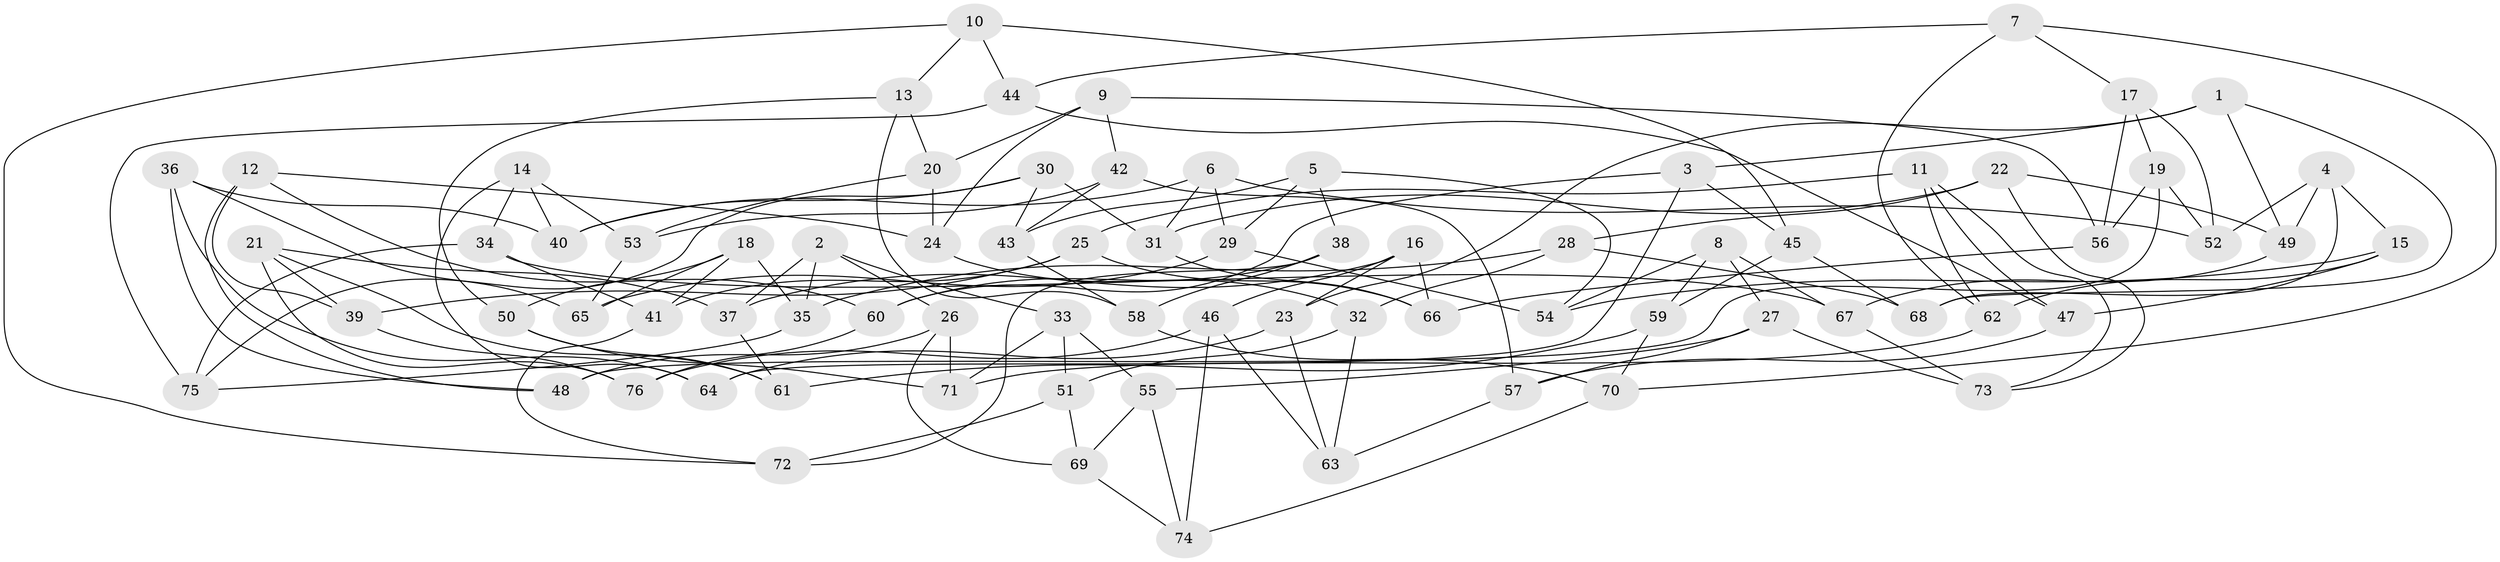 // coarse degree distribution, {6: 0.3617021276595745, 5: 0.19148936170212766, 4: 0.425531914893617, 3: 0.02127659574468085}
// Generated by graph-tools (version 1.1) at 2025/42/03/06/25 10:42:18]
// undirected, 76 vertices, 152 edges
graph export_dot {
graph [start="1"]
  node [color=gray90,style=filled];
  1;
  2;
  3;
  4;
  5;
  6;
  7;
  8;
  9;
  10;
  11;
  12;
  13;
  14;
  15;
  16;
  17;
  18;
  19;
  20;
  21;
  22;
  23;
  24;
  25;
  26;
  27;
  28;
  29;
  30;
  31;
  32;
  33;
  34;
  35;
  36;
  37;
  38;
  39;
  40;
  41;
  42;
  43;
  44;
  45;
  46;
  47;
  48;
  49;
  50;
  51;
  52;
  53;
  54;
  55;
  56;
  57;
  58;
  59;
  60;
  61;
  62;
  63;
  64;
  65;
  66;
  67;
  68;
  69;
  70;
  71;
  72;
  73;
  74;
  75;
  76;
  1 -- 68;
  1 -- 3;
  1 -- 23;
  1 -- 49;
  2 -- 35;
  2 -- 33;
  2 -- 37;
  2 -- 26;
  3 -- 60;
  3 -- 64;
  3 -- 45;
  4 -- 68;
  4 -- 15;
  4 -- 52;
  4 -- 49;
  5 -- 38;
  5 -- 29;
  5 -- 54;
  5 -- 43;
  6 -- 29;
  6 -- 52;
  6 -- 40;
  6 -- 31;
  7 -- 17;
  7 -- 70;
  7 -- 44;
  7 -- 62;
  8 -- 67;
  8 -- 59;
  8 -- 54;
  8 -- 27;
  9 -- 42;
  9 -- 56;
  9 -- 20;
  9 -- 24;
  10 -- 45;
  10 -- 44;
  10 -- 72;
  10 -- 13;
  11 -- 25;
  11 -- 62;
  11 -- 73;
  11 -- 47;
  12 -- 24;
  12 -- 39;
  12 -- 60;
  12 -- 48;
  13 -- 20;
  13 -- 50;
  13 -- 58;
  14 -- 34;
  14 -- 64;
  14 -- 40;
  14 -- 53;
  15 -- 54;
  15 -- 62;
  15 -- 47;
  16 -- 23;
  16 -- 66;
  16 -- 46;
  16 -- 37;
  17 -- 56;
  17 -- 52;
  17 -- 19;
  18 -- 35;
  18 -- 41;
  18 -- 50;
  18 -- 65;
  19 -- 52;
  19 -- 48;
  19 -- 56;
  20 -- 53;
  20 -- 24;
  21 -- 39;
  21 -- 61;
  21 -- 76;
  21 -- 37;
  22 -- 73;
  22 -- 31;
  22 -- 49;
  22 -- 28;
  23 -- 63;
  23 -- 64;
  24 -- 32;
  25 -- 66;
  25 -- 41;
  25 -- 39;
  26 -- 69;
  26 -- 71;
  26 -- 48;
  27 -- 55;
  27 -- 73;
  27 -- 57;
  28 -- 68;
  28 -- 32;
  28 -- 35;
  29 -- 65;
  29 -- 54;
  30 -- 75;
  30 -- 31;
  30 -- 40;
  30 -- 43;
  31 -- 66;
  32 -- 51;
  32 -- 63;
  33 -- 55;
  33 -- 71;
  33 -- 51;
  34 -- 75;
  34 -- 67;
  34 -- 41;
  35 -- 75;
  36 -- 65;
  36 -- 64;
  36 -- 48;
  36 -- 40;
  37 -- 61;
  38 -- 60;
  38 -- 58;
  38 -- 72;
  39 -- 76;
  41 -- 72;
  42 -- 57;
  42 -- 53;
  42 -- 43;
  43 -- 58;
  44 -- 75;
  44 -- 47;
  45 -- 68;
  45 -- 59;
  46 -- 76;
  46 -- 63;
  46 -- 74;
  47 -- 57;
  49 -- 67;
  50 -- 61;
  50 -- 71;
  51 -- 69;
  51 -- 72;
  53 -- 65;
  55 -- 74;
  55 -- 69;
  56 -- 66;
  57 -- 63;
  58 -- 70;
  59 -- 61;
  59 -- 70;
  60 -- 76;
  62 -- 71;
  67 -- 73;
  69 -- 74;
  70 -- 74;
}

